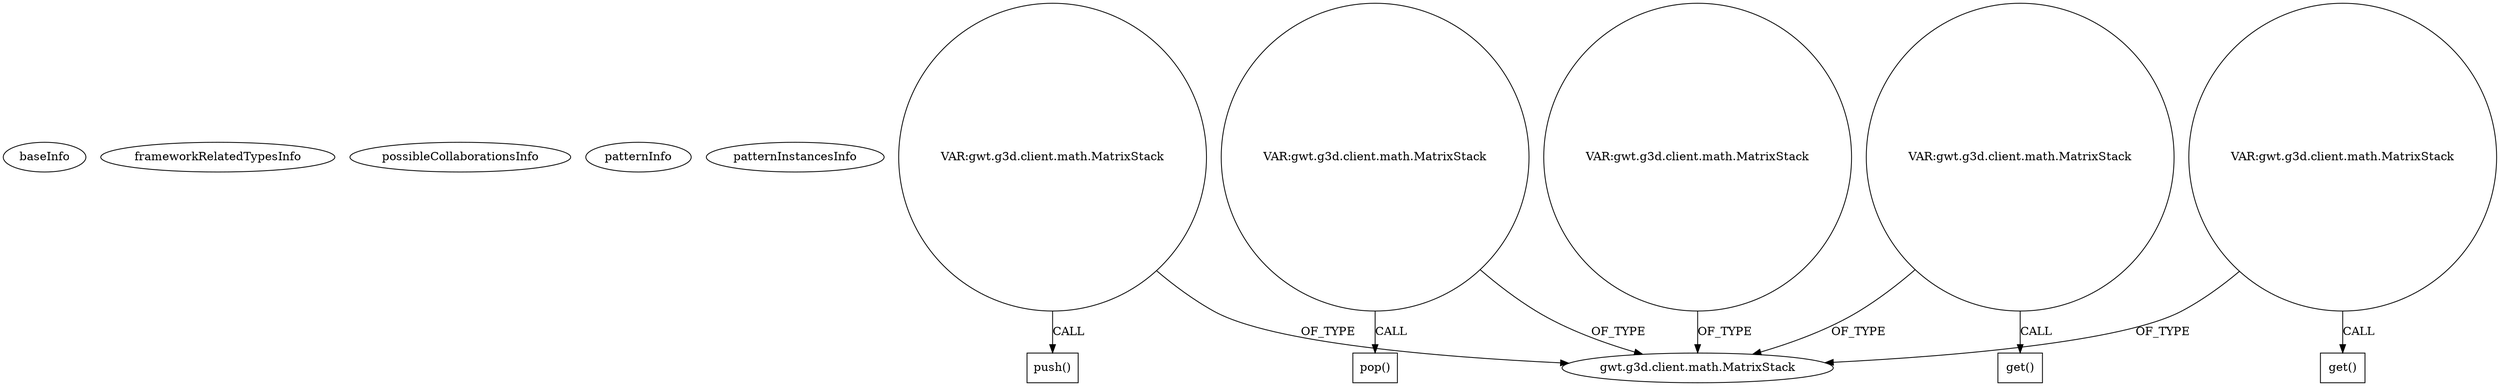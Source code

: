 digraph {
baseInfo[graphId=2021,category="pattern",isAnonymous=false,possibleRelation=false]
frameworkRelatedTypesInfo[]
possibleCollaborationsInfo[]
patternInfo[frequency=2.0,patternRootClient=null]
patternInstancesInfo[0="pkamenarsky-ocean~/pkamenarsky-ocean/ocean-master/src/com/eleven/client/gl/GL_hl.java~GL_hl~4312",1="pkamenarsky-ocean~/pkamenarsky-ocean/ocean-master/src/com/eleven/client/gl/GL_hl.java~void onModuleLoad()~4317"]
57[label="gwt.g3d.client.math.MatrixStack",vertexType="FRAMEWORK_CLASS_TYPE",isFrameworkType=false]
159[label="VAR:gwt.g3d.client.math.MatrixStack",vertexType="VARIABLE_EXPRESION",isFrameworkType=false,shape=circle]
160[label="push()",vertexType="INSIDE_CALL",isFrameworkType=false,shape=box]
118[label="VAR:gwt.g3d.client.math.MatrixStack",vertexType="VARIABLE_EXPRESION",isFrameworkType=false,shape=circle]
119[label="pop()",vertexType="INSIDE_CALL",isFrameworkType=false,shape=box]
187[label="VAR:gwt.g3d.client.math.MatrixStack",vertexType="VARIABLE_EXPRESION",isFrameworkType=false,shape=circle]
173[label="VAR:gwt.g3d.client.math.MatrixStack",vertexType="VARIABLE_EXPRESION",isFrameworkType=false,shape=circle]
182[label="VAR:gwt.g3d.client.math.MatrixStack",vertexType="VARIABLE_EXPRESION",isFrameworkType=false,shape=circle]
174[label="get()",vertexType="INSIDE_CALL",isFrameworkType=false,shape=box]
183[label="get()",vertexType="INSIDE_CALL",isFrameworkType=false,shape=box]
182->57[label="OF_TYPE"]
182->183[label="CALL"]
159->57[label="OF_TYPE"]
159->160[label="CALL"]
118->119[label="CALL"]
173->57[label="OF_TYPE"]
118->57[label="OF_TYPE"]
187->57[label="OF_TYPE"]
173->174[label="CALL"]
}
